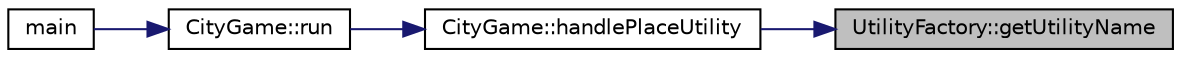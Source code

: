 digraph "UtilityFactory::getUtilityName"
{
 // LATEX_PDF_SIZE
  edge [fontname="Helvetica",fontsize="10",labelfontname="Helvetica",labelfontsize="10"];
  node [fontname="Helvetica",fontsize="10",shape=record];
  rankdir="RL";
  Node1 [label="UtilityFactory::getUtilityName",height=0.2,width=0.4,color="black", fillcolor="grey75", style="filled", fontcolor="black",tooltip="Gets the name of the utility based on its numeric type."];
  Node1 -> Node2 [dir="back",color="midnightblue",fontsize="10",style="solid",fontname="Helvetica"];
  Node2 [label="CityGame::handlePlaceUtility",height=0.2,width=0.4,color="black", fillcolor="white", style="filled",URL="$classCityGame.html#ab3ae97e4d2c87052b1a0635d5a2bcb77",tooltip=" "];
  Node2 -> Node3 [dir="back",color="midnightblue",fontsize="10",style="solid",fontname="Helvetica"];
  Node3 [label="CityGame::run",height=0.2,width=0.4,color="black", fillcolor="white", style="filled",URL="$classCityGame.html#ad26bc885078e071e3ad2b40787fcca18",tooltip=" "];
  Node3 -> Node4 [dir="back",color="midnightblue",fontsize="10",style="solid",fontname="Helvetica"];
  Node4 [label="main",height=0.2,width=0.4,color="black", fillcolor="white", style="filled",URL="$main_8cpp.html#ae66f6b31b5ad750f1fe042a706a4e3d4",tooltip=" "];
}

